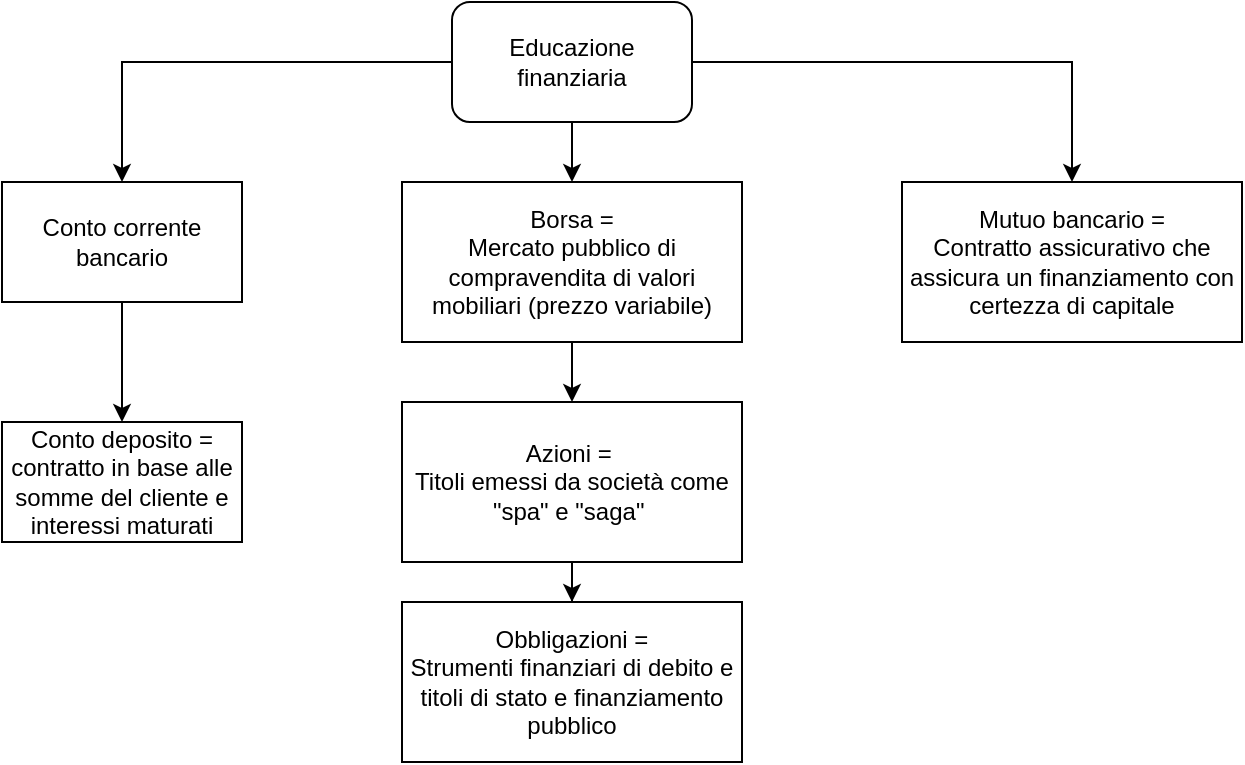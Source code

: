 <mxfile version="22.0.3" type="device">
  <diagram name="Pagina-1" id="OtF3hwSLVdu-5VBAtMXf">
    <mxGraphModel dx="856" dy="402" grid="1" gridSize="10" guides="1" tooltips="1" connect="1" arrows="1" fold="1" page="1" pageScale="1" pageWidth="827" pageHeight="1169" math="0" shadow="0">
      <root>
        <mxCell id="0" />
        <mxCell id="1" parent="0" />
        <mxCell id="YAIDZ0dp5Jc3mPSdS8DD-5" style="edgeStyle=orthogonalEdgeStyle;rounded=0;orthogonalLoop=1;jettySize=auto;html=1;exitX=0;exitY=0.5;exitDx=0;exitDy=0;" edge="1" parent="1" source="YAIDZ0dp5Jc3mPSdS8DD-1" target="YAIDZ0dp5Jc3mPSdS8DD-2">
          <mxGeometry relative="1" as="geometry" />
        </mxCell>
        <mxCell id="YAIDZ0dp5Jc3mPSdS8DD-7" style="edgeStyle=orthogonalEdgeStyle;rounded=0;orthogonalLoop=1;jettySize=auto;html=1;exitX=0.5;exitY=1;exitDx=0;exitDy=0;entryX=0.5;entryY=0;entryDx=0;entryDy=0;" edge="1" parent="1" source="YAIDZ0dp5Jc3mPSdS8DD-1" target="YAIDZ0dp5Jc3mPSdS8DD-6">
          <mxGeometry relative="1" as="geometry" />
        </mxCell>
        <mxCell id="YAIDZ0dp5Jc3mPSdS8DD-13" style="edgeStyle=orthogonalEdgeStyle;rounded=0;orthogonalLoop=1;jettySize=auto;html=1;exitX=1;exitY=0.5;exitDx=0;exitDy=0;" edge="1" parent="1" source="YAIDZ0dp5Jc3mPSdS8DD-1" target="YAIDZ0dp5Jc3mPSdS8DD-12">
          <mxGeometry relative="1" as="geometry" />
        </mxCell>
        <mxCell id="YAIDZ0dp5Jc3mPSdS8DD-1" value="Educazione finanziaria" style="rounded=1;whiteSpace=wrap;html=1;" vertex="1" parent="1">
          <mxGeometry x="325" y="70" width="120" height="60" as="geometry" />
        </mxCell>
        <mxCell id="YAIDZ0dp5Jc3mPSdS8DD-4" style="edgeStyle=orthogonalEdgeStyle;rounded=0;orthogonalLoop=1;jettySize=auto;html=1;exitX=0.5;exitY=1;exitDx=0;exitDy=0;entryX=0.5;entryY=0;entryDx=0;entryDy=0;" edge="1" parent="1" source="YAIDZ0dp5Jc3mPSdS8DD-2" target="YAIDZ0dp5Jc3mPSdS8DD-3">
          <mxGeometry relative="1" as="geometry" />
        </mxCell>
        <mxCell id="YAIDZ0dp5Jc3mPSdS8DD-2" value="Conto corrente bancario" style="rounded=0;whiteSpace=wrap;html=1;" vertex="1" parent="1">
          <mxGeometry x="100" y="160" width="120" height="60" as="geometry" />
        </mxCell>
        <mxCell id="YAIDZ0dp5Jc3mPSdS8DD-3" value="Conto deposito = contratto in base alle somme del cliente e interessi maturati" style="rounded=0;whiteSpace=wrap;html=1;" vertex="1" parent="1">
          <mxGeometry x="100" y="280" width="120" height="60" as="geometry" />
        </mxCell>
        <mxCell id="YAIDZ0dp5Jc3mPSdS8DD-9" style="edgeStyle=orthogonalEdgeStyle;rounded=0;orthogonalLoop=1;jettySize=auto;html=1;exitX=0.5;exitY=1;exitDx=0;exitDy=0;" edge="1" parent="1" source="YAIDZ0dp5Jc3mPSdS8DD-6" target="YAIDZ0dp5Jc3mPSdS8DD-8">
          <mxGeometry relative="1" as="geometry" />
        </mxCell>
        <mxCell id="YAIDZ0dp5Jc3mPSdS8DD-6" value="Borsa =&lt;br&gt;Mercato pubblico di compravendita di valori mobiliari (prezzo variabile)" style="rounded=0;whiteSpace=wrap;html=1;" vertex="1" parent="1">
          <mxGeometry x="300" y="160" width="170" height="80" as="geometry" />
        </mxCell>
        <mxCell id="YAIDZ0dp5Jc3mPSdS8DD-11" style="edgeStyle=orthogonalEdgeStyle;rounded=0;orthogonalLoop=1;jettySize=auto;html=1;exitX=0.5;exitY=1;exitDx=0;exitDy=0;" edge="1" parent="1" source="YAIDZ0dp5Jc3mPSdS8DD-8" target="YAIDZ0dp5Jc3mPSdS8DD-10">
          <mxGeometry relative="1" as="geometry" />
        </mxCell>
        <mxCell id="YAIDZ0dp5Jc3mPSdS8DD-8" value="Azioni =&amp;nbsp;&lt;br&gt;Titoli emessi da società come &quot;spa&quot; e &quot;saga&quot;&amp;nbsp;" style="rounded=0;whiteSpace=wrap;html=1;" vertex="1" parent="1">
          <mxGeometry x="300" y="270" width="170" height="80" as="geometry" />
        </mxCell>
        <mxCell id="YAIDZ0dp5Jc3mPSdS8DD-10" value="Obbligazioni =&lt;br&gt;Strumenti finanziari di debito e titoli di stato e finanziamento pubblico" style="rounded=0;whiteSpace=wrap;html=1;" vertex="1" parent="1">
          <mxGeometry x="300" y="370" width="170" height="80" as="geometry" />
        </mxCell>
        <mxCell id="YAIDZ0dp5Jc3mPSdS8DD-12" value="Mutuo bancario =&lt;br&gt;Contratto assicurativo che assicura un finanziamento con certezza di capitale" style="rounded=0;whiteSpace=wrap;html=1;" vertex="1" parent="1">
          <mxGeometry x="550" y="160" width="170" height="80" as="geometry" />
        </mxCell>
      </root>
    </mxGraphModel>
  </diagram>
</mxfile>

